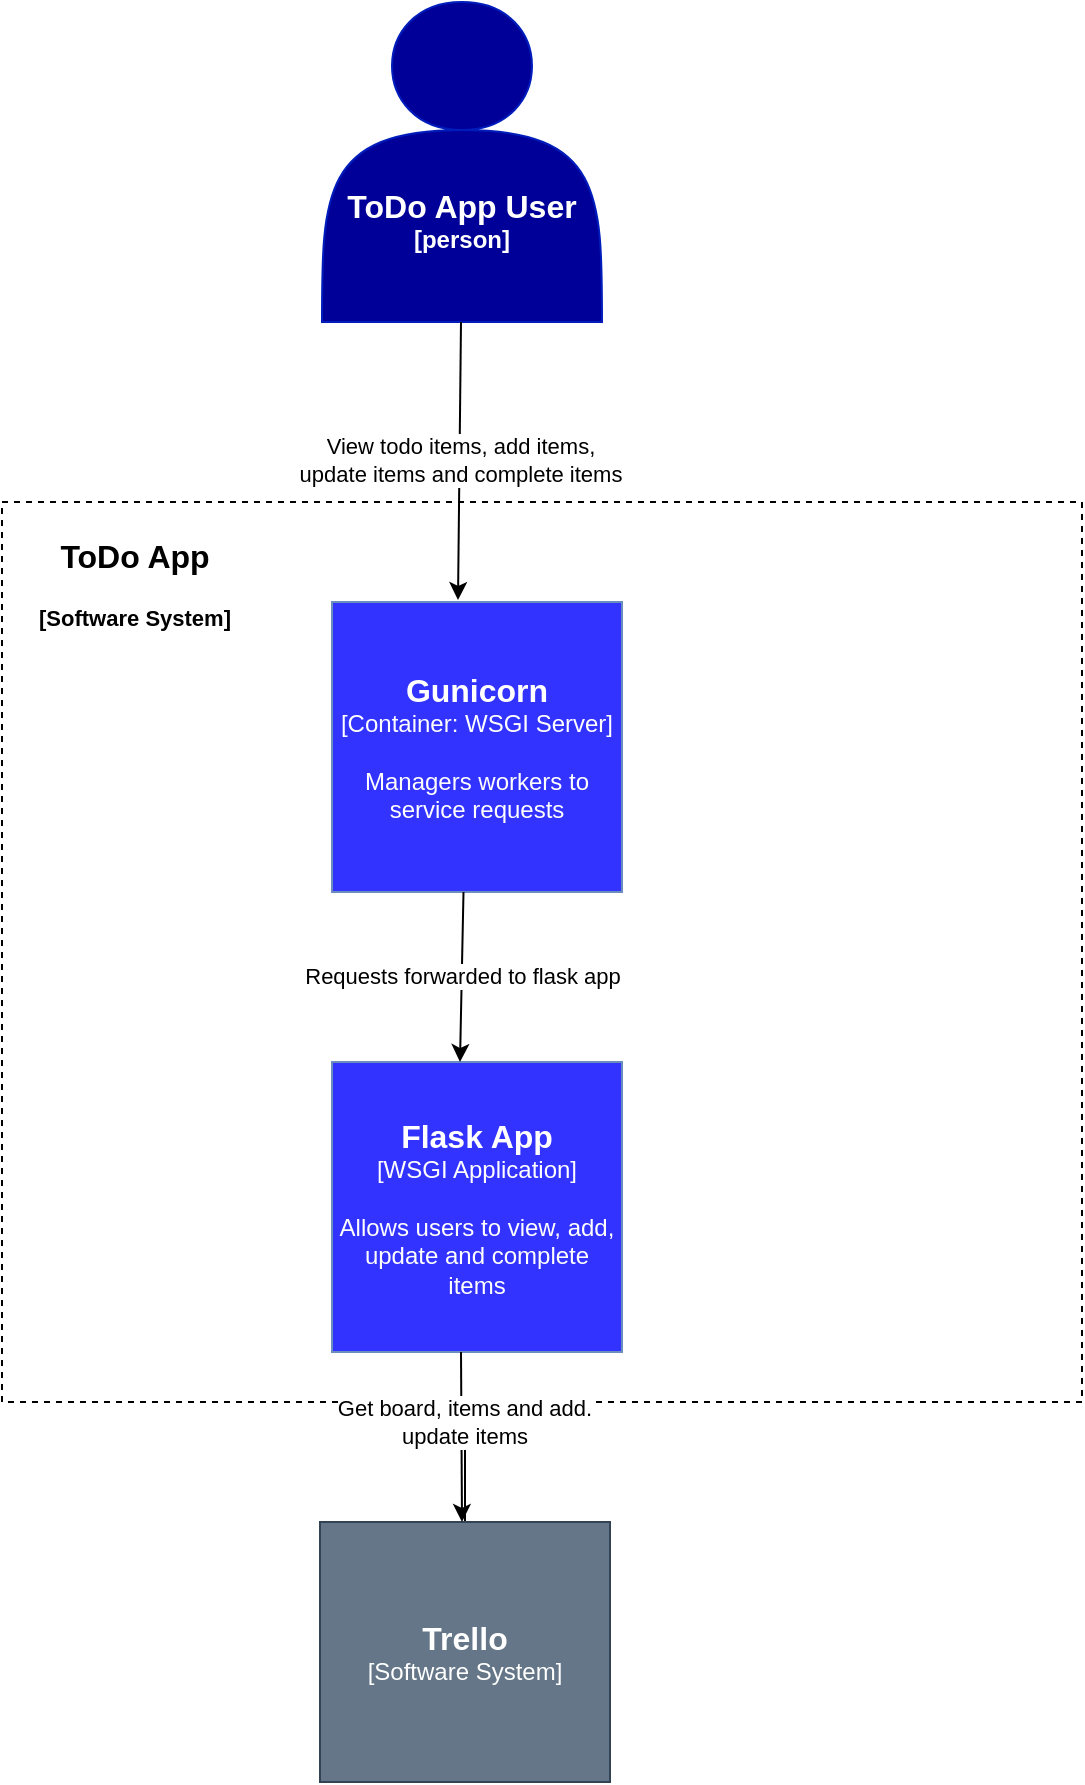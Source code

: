 <mxfile version="14.7.8" type="device"><diagram id="Jzgn_HrAs2eXjyAv-U2S" name="Container Diagram"><mxGraphModel dx="677" dy="855" grid="1" gridSize="10" guides="1" tooltips="1" connect="1" arrows="1" fold="1" page="1" pageScale="1" pageWidth="827" pageHeight="1169" math="0" shadow="0"><root><mxCell id="Dtmw_vqqKP4v0Xijidy6-0"/><mxCell id="Dtmw_vqqKP4v0Xijidy6-1" parent="Dtmw_vqqKP4v0Xijidy6-0"/><mxCell id="jnhkycVne0qriOs6Lr50-0" value="" style="edgeStyle=orthogonalEdgeStyle;rounded=0;orthogonalLoop=1;jettySize=auto;html=1;" parent="Dtmw_vqqKP4v0Xijidy6-1" source="ELlGjEIjR2DLOvKnrmsh-4" target="S3bYpi4AQl9ZMptZ_lff-0" edge="1"><mxGeometry relative="1" as="geometry"/></mxCell><mxCell id="ELlGjEIjR2DLOvKnrmsh-4" value="&lt;b&gt;&lt;font style=&quot;font-size: 16px&quot;&gt;Trello&lt;br&gt;&lt;/font&gt;&lt;/b&gt;[Software System]" style="rounded=0;whiteSpace=wrap;html=1;fillColor=#647687;strokeColor=#314354;fontColor=#ffffff;" parent="Dtmw_vqqKP4v0Xijidy6-1" vertex="1"><mxGeometry x="199" y="820" width="145" height="130" as="geometry"/></mxCell><mxCell id="ELlGjEIjR2DLOvKnrmsh-5" value="&lt;b&gt;&lt;br&gt;&lt;br&gt;&lt;br&gt;&lt;br&gt;&lt;span style=&quot;font-size: 16px&quot;&gt;ToDo App User&lt;/span&gt;&lt;br&gt;&lt;font style=&quot;font-size: 12px&quot;&gt;[person]&lt;/font&gt;&lt;br&gt;&lt;/b&gt;" style="shape=actor;whiteSpace=wrap;html=1;strokeColor=#001DBC;fontColor=#ffffff;fillColor=#000099;" parent="Dtmw_vqqKP4v0Xijidy6-1" vertex="1"><mxGeometry x="200" y="60" width="140" height="160" as="geometry"/></mxCell><mxCell id="ELlGjEIjR2DLOvKnrmsh-7" value="" style="rounded=0;whiteSpace=wrap;html=1;dashed=1;fillColor=#FFFFFF;" parent="Dtmw_vqqKP4v0Xijidy6-1" vertex="1"><mxGeometry x="40" y="310" width="540" height="450" as="geometry"/></mxCell><mxCell id="S3bYpi4AQl9ZMptZ_lff-0" value="&lt;font color=&quot;#ffffff&quot;&gt;&lt;b&gt;&lt;font style=&quot;font-size: 16px&quot;&gt;Flask App&lt;br&gt;&lt;/font&gt;&lt;/b&gt;[WSGI Application]&lt;br&gt;&lt;br&gt;Allows users to view, add, update and complete items&lt;/font&gt;" style="whiteSpace=wrap;html=1;aspect=fixed;strokeColor=#6c8ebf;fillColor=#3333FF;" parent="Dtmw_vqqKP4v0Xijidy6-1" vertex="1"><mxGeometry x="205" y="590" width="145" height="145" as="geometry"/></mxCell><mxCell id="S3bYpi4AQl9ZMptZ_lff-1" value="&lt;font color=&quot;#ffffff&quot;&gt;&lt;b&gt;&lt;font style=&quot;font-size: 16px&quot;&gt;Gunicorn&lt;br&gt;&lt;/font&gt;&lt;/b&gt;[Container: WSGI Server]&lt;br&gt;&lt;br&gt;Managers workers to service requests&lt;br&gt;&lt;/font&gt;" style="whiteSpace=wrap;html=1;aspect=fixed;strokeColor=#6c8ebf;fillColor=#3333FF;" parent="Dtmw_vqqKP4v0Xijidy6-1" vertex="1"><mxGeometry x="205" y="360" width="145" height="145" as="geometry"/></mxCell><mxCell id="S3bYpi4AQl9ZMptZ_lff-2" value="&lt;font style=&quot;font-size: 16px&quot;&gt;&lt;span&gt;ToDo App&lt;br&gt;&lt;/span&gt;&lt;font style=&quot;font-size: 11px&quot;&gt;[Software System]&lt;/font&gt;&lt;br&gt;&lt;/font&gt;" style="text;strokeColor=none;fillColor=none;html=1;fontSize=24;fontStyle=1;verticalAlign=middle;align=center;dashed=1;" parent="Dtmw_vqqKP4v0Xijidy6-1" vertex="1"><mxGeometry x="56" y="327" width="100" height="43" as="geometry"/></mxCell><mxCell id="ELlGjEIjR2DLOvKnrmsh-1" value="View todo items, add items, &lt;br&gt;update items and complete items" style="endArrow=classic;html=1;" parent="Dtmw_vqqKP4v0Xijidy6-1" edge="1"><mxGeometry width="50" height="50" relative="1" as="geometry"><mxPoint x="269.5" y="220" as="sourcePoint"/><mxPoint x="268" y="359" as="targetPoint"/></mxGeometry></mxCell><mxCell id="OO2jW8IqX5mGlXNvbkJ1-1" value="Requests forwarded to flask app" style="endArrow=classic;html=1;" parent="Dtmw_vqqKP4v0Xijidy6-1" edge="1"><mxGeometry width="50" height="50" relative="1" as="geometry"><mxPoint x="270.75" y="505" as="sourcePoint"/><mxPoint x="269" y="590" as="targetPoint"/></mxGeometry></mxCell><mxCell id="Tr9CzuKXhUhb8Jwhrd6S-0" value="" style="endArrow=classic;html=1;exitX=0.5;exitY=1;exitDx=0;exitDy=0;" parent="Dtmw_vqqKP4v0Xijidy6-1" edge="1"><mxGeometry width="50" height="50" relative="1" as="geometry"><mxPoint x="269.5" y="735" as="sourcePoint"/><mxPoint x="270" y="820" as="targetPoint"/><Array as="points"/></mxGeometry></mxCell><mxCell id="Tr9CzuKXhUhb8Jwhrd6S-1" value="Get board, items and add. &lt;br&gt;update items" style="edgeLabel;html=1;align=center;verticalAlign=middle;resizable=0;points=[];" parent="Tr9CzuKXhUhb8Jwhrd6S-0" vertex="1" connectable="0"><mxGeometry x="-0.182" y="1" relative="1" as="geometry"><mxPoint as="offset"/></mxGeometry></mxCell></root></mxGraphModel></diagram></mxfile>